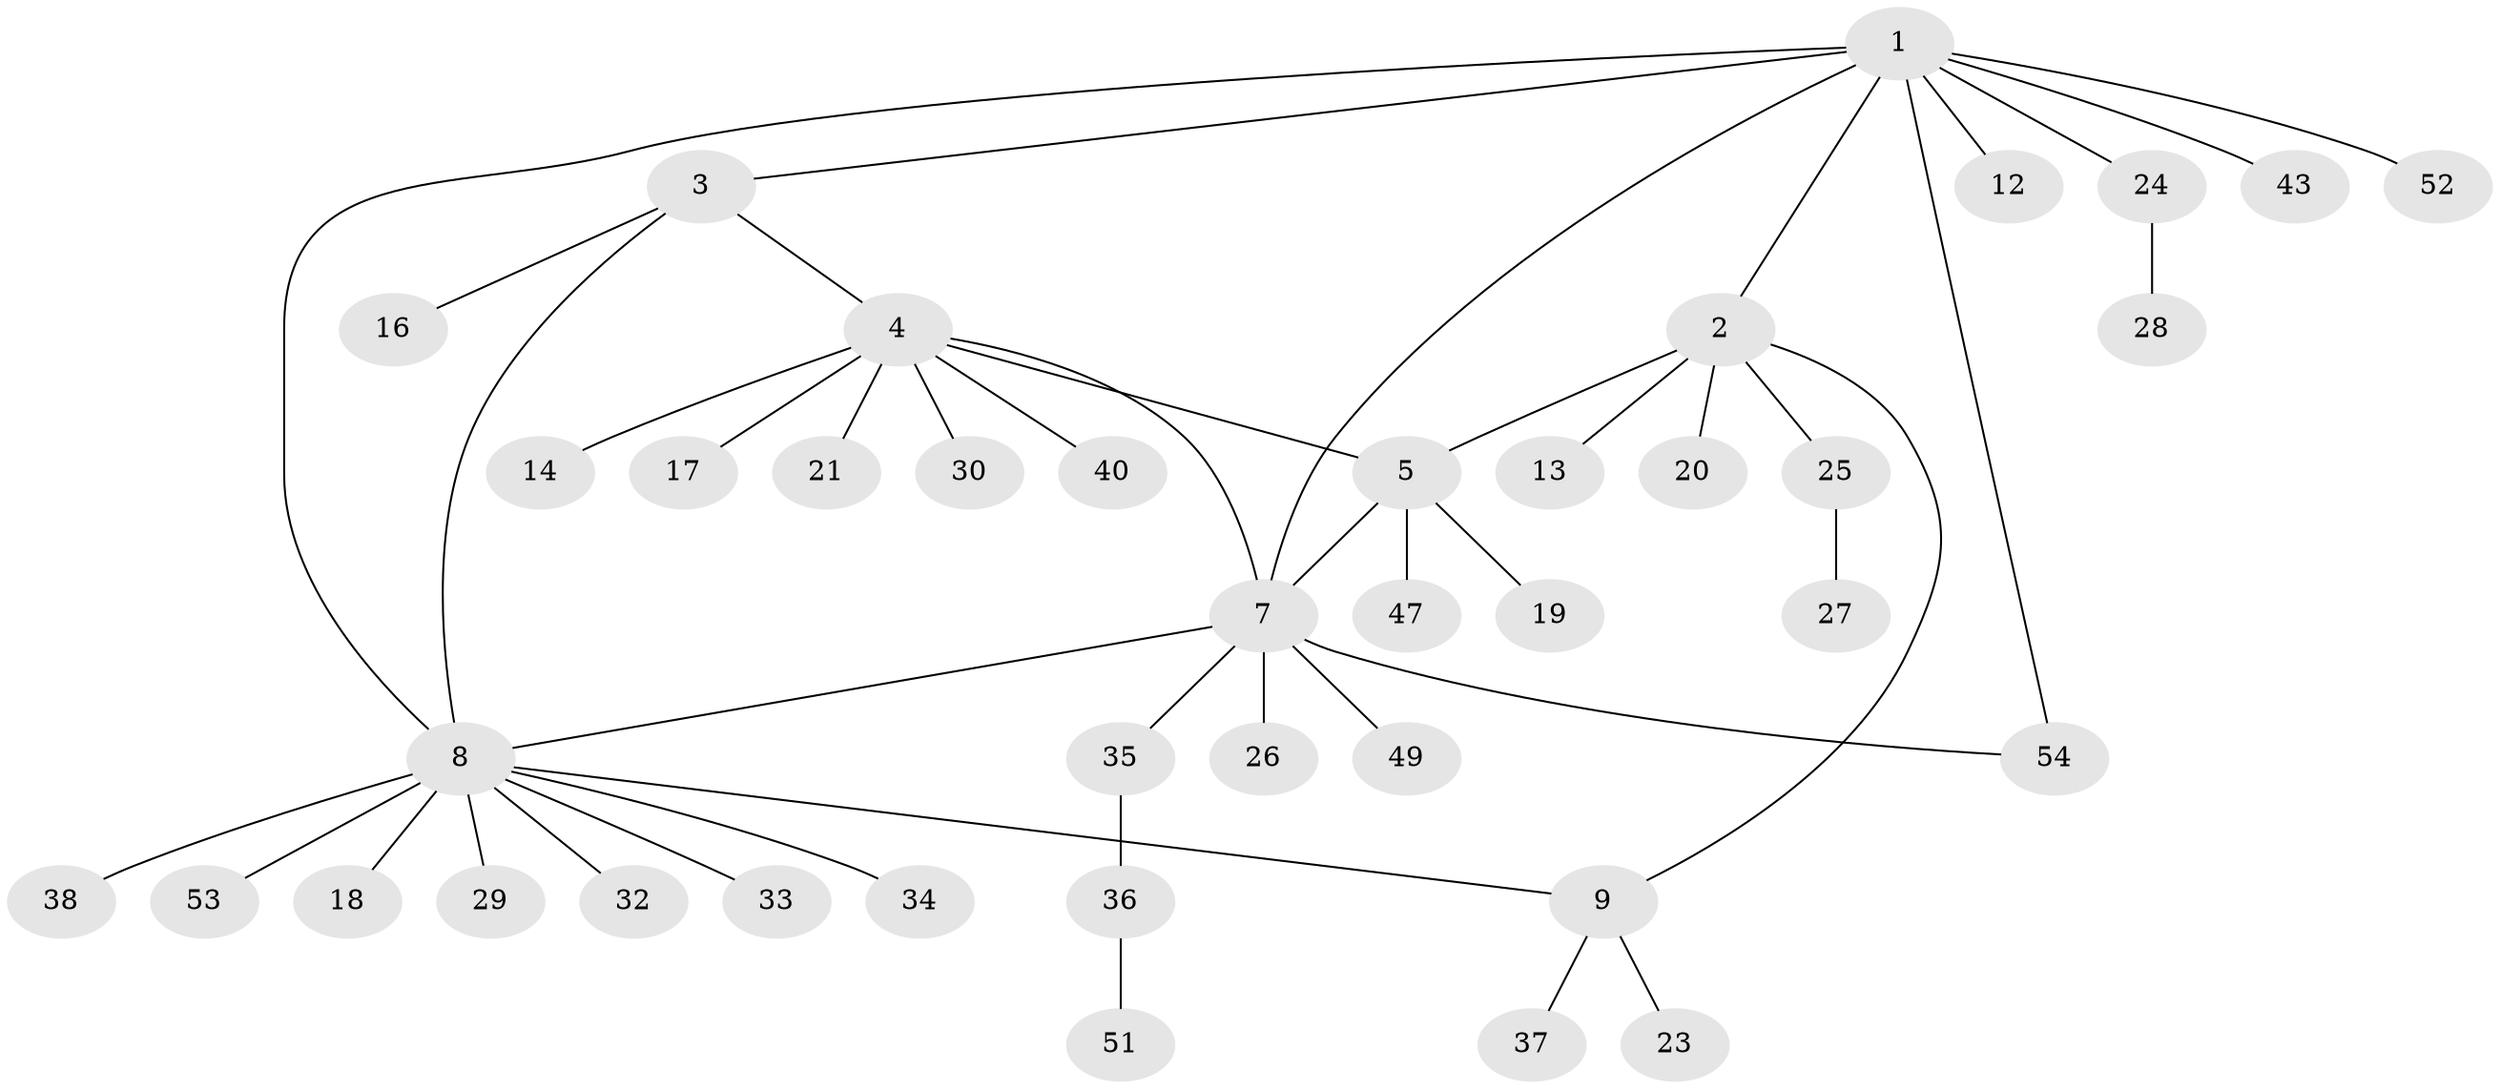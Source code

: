 // original degree distribution, {8: 0.018518518518518517, 4: 0.07407407407407407, 9: 0.05555555555555555, 5: 0.037037037037037035, 1: 0.5370370370370371, 3: 0.037037037037037035, 2: 0.24074074074074073}
// Generated by graph-tools (version 1.1) at 2025/42/03/06/25 10:42:12]
// undirected, 40 vertices, 46 edges
graph export_dot {
graph [start="1"]
  node [color=gray90,style=filled];
  1 [super="+15"];
  2 [super="+6"];
  3;
  4 [super="+46"];
  5 [super="+44"];
  7 [super="+11"];
  8 [super="+10"];
  9 [super="+22"];
  12;
  13;
  14;
  16;
  17;
  18;
  19 [super="+31"];
  20;
  21;
  23;
  24 [super="+45"];
  25;
  26 [super="+39"];
  27;
  28 [super="+48"];
  29 [super="+50"];
  30 [super="+41"];
  32;
  33;
  34;
  35;
  36 [super="+42"];
  37;
  38;
  40;
  43;
  47;
  49;
  51;
  52;
  53;
  54;
  1 -- 2;
  1 -- 3;
  1 -- 7;
  1 -- 12;
  1 -- 24;
  1 -- 54;
  1 -- 43;
  1 -- 52;
  1 -- 8;
  2 -- 13;
  2 -- 20;
  2 -- 9;
  2 -- 5;
  2 -- 25;
  3 -- 4;
  3 -- 16;
  3 -- 8;
  4 -- 5;
  4 -- 7;
  4 -- 14;
  4 -- 17;
  4 -- 21;
  4 -- 30;
  4 -- 40;
  5 -- 7;
  5 -- 19;
  5 -- 47;
  7 -- 8;
  7 -- 26;
  7 -- 35;
  7 -- 49;
  7 -- 54;
  8 -- 18;
  8 -- 33;
  8 -- 53 [weight=2];
  8 -- 32;
  8 -- 34;
  8 -- 38;
  8 -- 9;
  8 -- 29;
  9 -- 23;
  9 -- 37;
  24 -- 28;
  25 -- 27;
  35 -- 36;
  36 -- 51;
}

